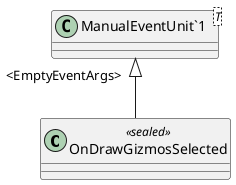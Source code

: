 @startuml
class OnDrawGizmosSelected <<sealed>> {
}
class "ManualEventUnit`1"<T> {
}
"ManualEventUnit`1" "<EmptyEventArgs>" <|-- OnDrawGizmosSelected
@enduml

